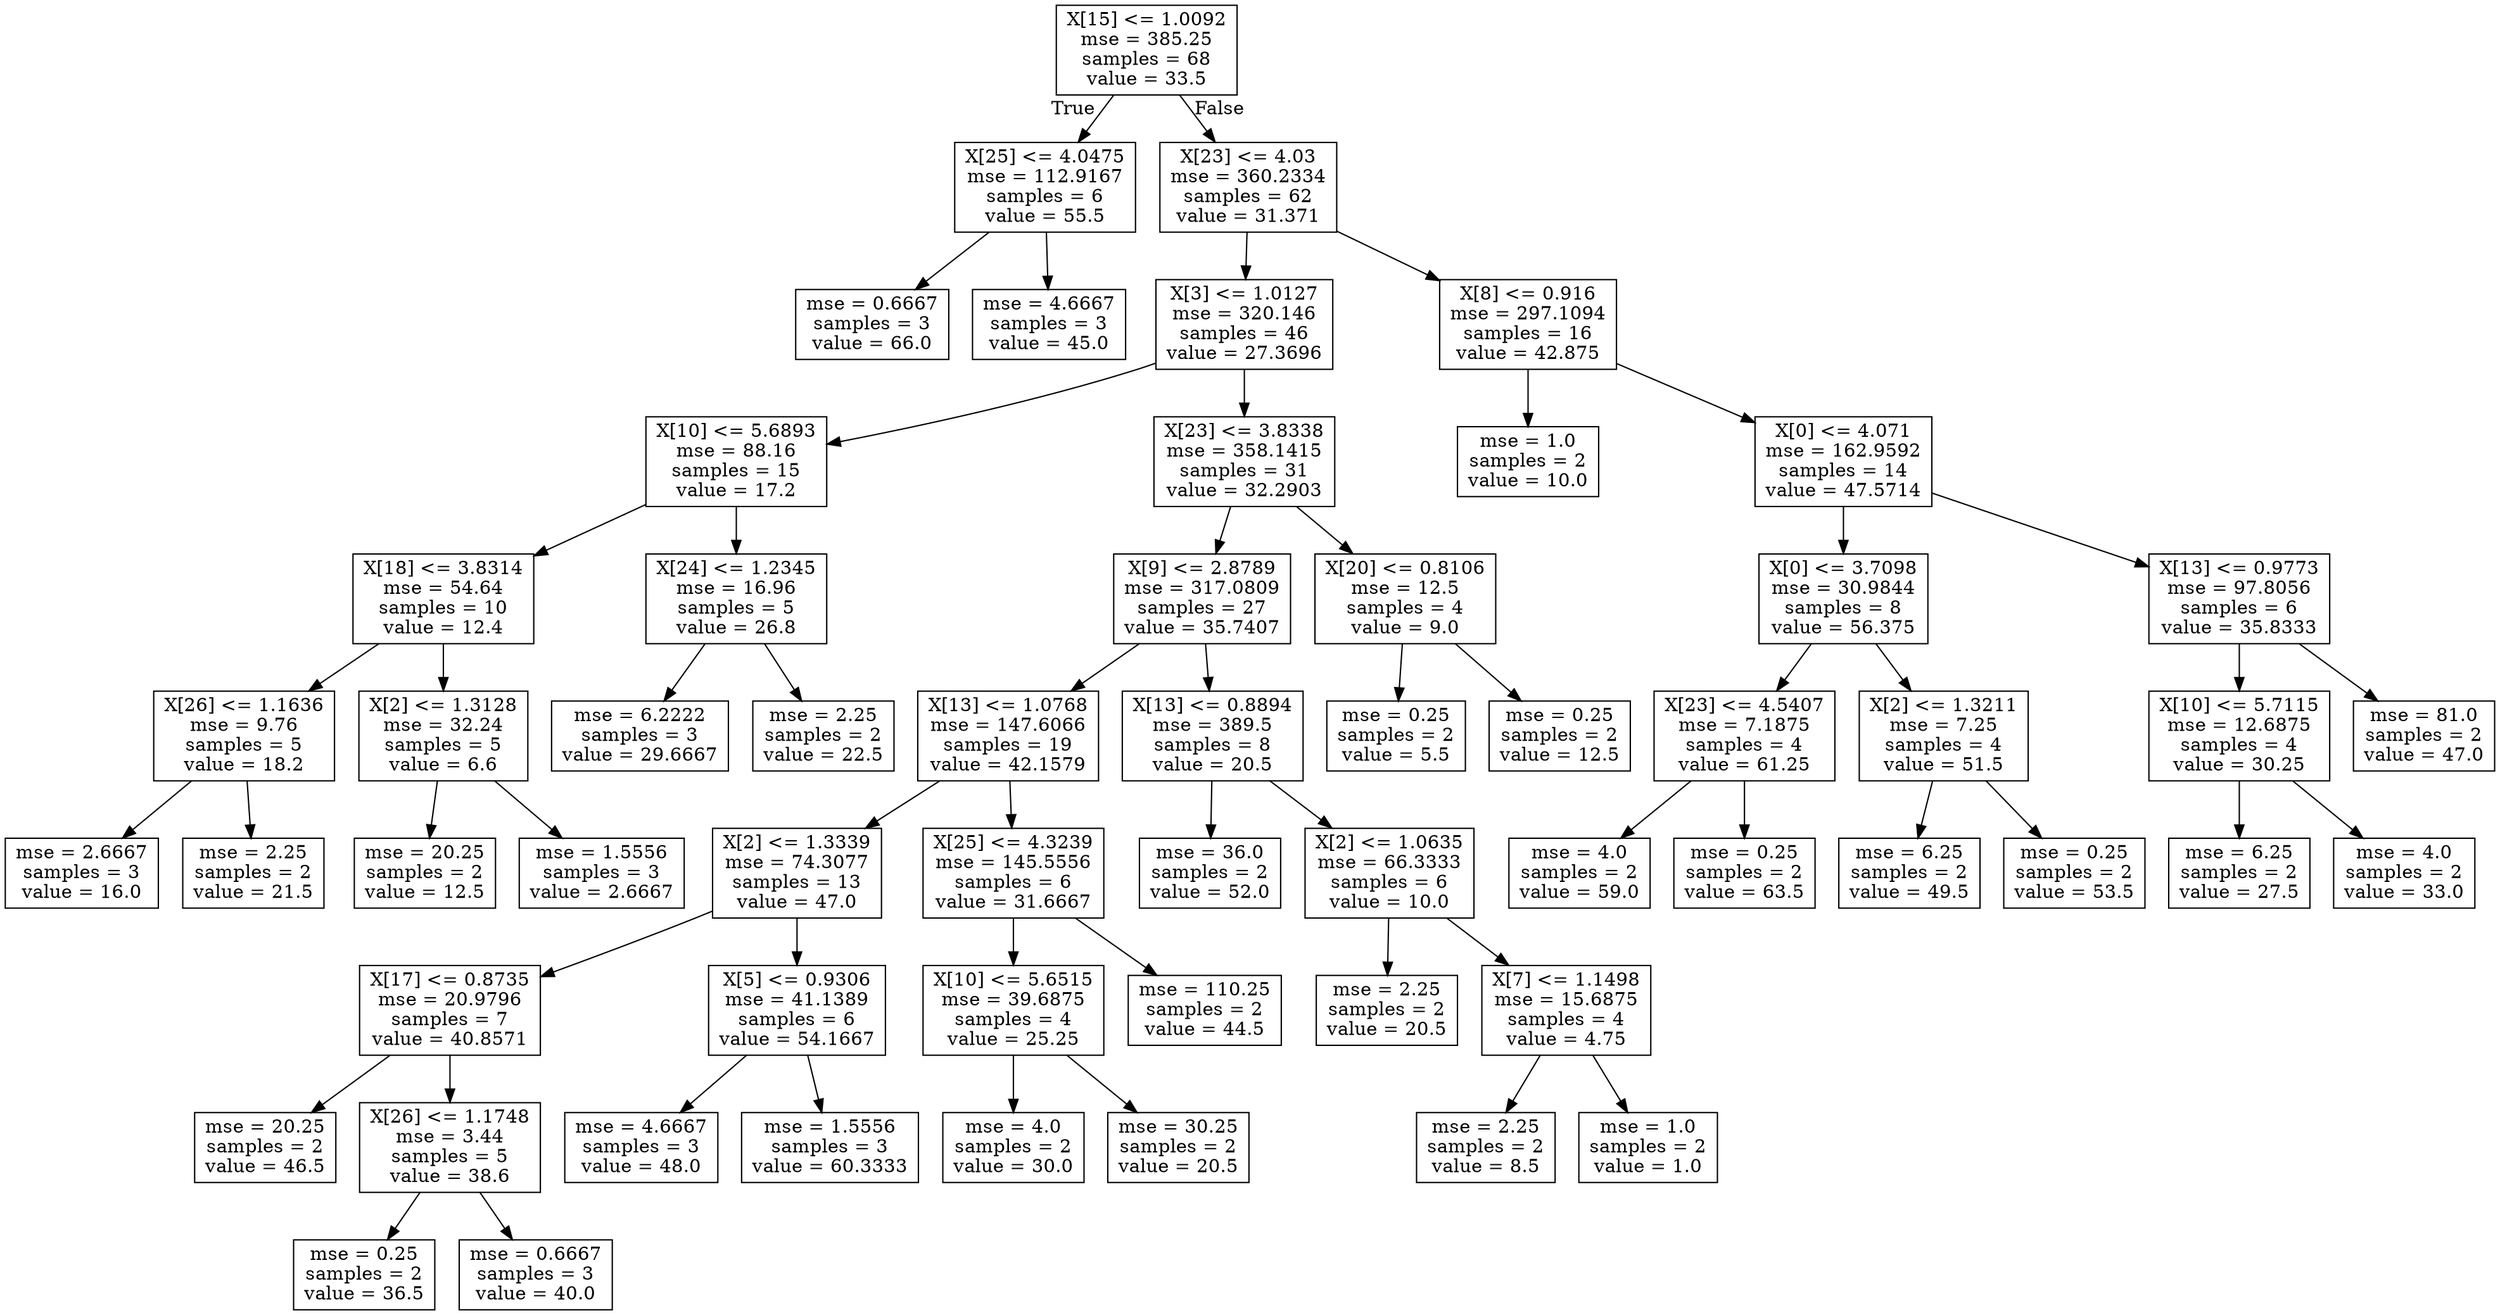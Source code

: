 digraph Tree {
node [shape=box] ;
0 [label="X[15] <= 1.0092\nmse = 385.25\nsamples = 68\nvalue = 33.5"] ;
1 [label="X[25] <= 4.0475\nmse = 112.9167\nsamples = 6\nvalue = 55.5"] ;
0 -> 1 [labeldistance=2.5, labelangle=45, headlabel="True"] ;
2 [label="mse = 0.6667\nsamples = 3\nvalue = 66.0"] ;
1 -> 2 ;
3 [label="mse = 4.6667\nsamples = 3\nvalue = 45.0"] ;
1 -> 3 ;
4 [label="X[23] <= 4.03\nmse = 360.2334\nsamples = 62\nvalue = 31.371"] ;
0 -> 4 [labeldistance=2.5, labelangle=-45, headlabel="False"] ;
5 [label="X[3] <= 1.0127\nmse = 320.146\nsamples = 46\nvalue = 27.3696"] ;
4 -> 5 ;
6 [label="X[10] <= 5.6893\nmse = 88.16\nsamples = 15\nvalue = 17.2"] ;
5 -> 6 ;
7 [label="X[18] <= 3.8314\nmse = 54.64\nsamples = 10\nvalue = 12.4"] ;
6 -> 7 ;
8 [label="X[26] <= 1.1636\nmse = 9.76\nsamples = 5\nvalue = 18.2"] ;
7 -> 8 ;
9 [label="mse = 2.6667\nsamples = 3\nvalue = 16.0"] ;
8 -> 9 ;
10 [label="mse = 2.25\nsamples = 2\nvalue = 21.5"] ;
8 -> 10 ;
11 [label="X[2] <= 1.3128\nmse = 32.24\nsamples = 5\nvalue = 6.6"] ;
7 -> 11 ;
12 [label="mse = 20.25\nsamples = 2\nvalue = 12.5"] ;
11 -> 12 ;
13 [label="mse = 1.5556\nsamples = 3\nvalue = 2.6667"] ;
11 -> 13 ;
14 [label="X[24] <= 1.2345\nmse = 16.96\nsamples = 5\nvalue = 26.8"] ;
6 -> 14 ;
15 [label="mse = 6.2222\nsamples = 3\nvalue = 29.6667"] ;
14 -> 15 ;
16 [label="mse = 2.25\nsamples = 2\nvalue = 22.5"] ;
14 -> 16 ;
17 [label="X[23] <= 3.8338\nmse = 358.1415\nsamples = 31\nvalue = 32.2903"] ;
5 -> 17 ;
18 [label="X[9] <= 2.8789\nmse = 317.0809\nsamples = 27\nvalue = 35.7407"] ;
17 -> 18 ;
19 [label="X[13] <= 1.0768\nmse = 147.6066\nsamples = 19\nvalue = 42.1579"] ;
18 -> 19 ;
20 [label="X[2] <= 1.3339\nmse = 74.3077\nsamples = 13\nvalue = 47.0"] ;
19 -> 20 ;
21 [label="X[17] <= 0.8735\nmse = 20.9796\nsamples = 7\nvalue = 40.8571"] ;
20 -> 21 ;
22 [label="mse = 20.25\nsamples = 2\nvalue = 46.5"] ;
21 -> 22 ;
23 [label="X[26] <= 1.1748\nmse = 3.44\nsamples = 5\nvalue = 38.6"] ;
21 -> 23 ;
24 [label="mse = 0.25\nsamples = 2\nvalue = 36.5"] ;
23 -> 24 ;
25 [label="mse = 0.6667\nsamples = 3\nvalue = 40.0"] ;
23 -> 25 ;
26 [label="X[5] <= 0.9306\nmse = 41.1389\nsamples = 6\nvalue = 54.1667"] ;
20 -> 26 ;
27 [label="mse = 4.6667\nsamples = 3\nvalue = 48.0"] ;
26 -> 27 ;
28 [label="mse = 1.5556\nsamples = 3\nvalue = 60.3333"] ;
26 -> 28 ;
29 [label="X[25] <= 4.3239\nmse = 145.5556\nsamples = 6\nvalue = 31.6667"] ;
19 -> 29 ;
30 [label="X[10] <= 5.6515\nmse = 39.6875\nsamples = 4\nvalue = 25.25"] ;
29 -> 30 ;
31 [label="mse = 4.0\nsamples = 2\nvalue = 30.0"] ;
30 -> 31 ;
32 [label="mse = 30.25\nsamples = 2\nvalue = 20.5"] ;
30 -> 32 ;
33 [label="mse = 110.25\nsamples = 2\nvalue = 44.5"] ;
29 -> 33 ;
34 [label="X[13] <= 0.8894\nmse = 389.5\nsamples = 8\nvalue = 20.5"] ;
18 -> 34 ;
35 [label="mse = 36.0\nsamples = 2\nvalue = 52.0"] ;
34 -> 35 ;
36 [label="X[2] <= 1.0635\nmse = 66.3333\nsamples = 6\nvalue = 10.0"] ;
34 -> 36 ;
37 [label="mse = 2.25\nsamples = 2\nvalue = 20.5"] ;
36 -> 37 ;
38 [label="X[7] <= 1.1498\nmse = 15.6875\nsamples = 4\nvalue = 4.75"] ;
36 -> 38 ;
39 [label="mse = 2.25\nsamples = 2\nvalue = 8.5"] ;
38 -> 39 ;
40 [label="mse = 1.0\nsamples = 2\nvalue = 1.0"] ;
38 -> 40 ;
41 [label="X[20] <= 0.8106\nmse = 12.5\nsamples = 4\nvalue = 9.0"] ;
17 -> 41 ;
42 [label="mse = 0.25\nsamples = 2\nvalue = 5.5"] ;
41 -> 42 ;
43 [label="mse = 0.25\nsamples = 2\nvalue = 12.5"] ;
41 -> 43 ;
44 [label="X[8] <= 0.916\nmse = 297.1094\nsamples = 16\nvalue = 42.875"] ;
4 -> 44 ;
45 [label="mse = 1.0\nsamples = 2\nvalue = 10.0"] ;
44 -> 45 ;
46 [label="X[0] <= 4.071\nmse = 162.9592\nsamples = 14\nvalue = 47.5714"] ;
44 -> 46 ;
47 [label="X[0] <= 3.7098\nmse = 30.9844\nsamples = 8\nvalue = 56.375"] ;
46 -> 47 ;
48 [label="X[23] <= 4.5407\nmse = 7.1875\nsamples = 4\nvalue = 61.25"] ;
47 -> 48 ;
49 [label="mse = 4.0\nsamples = 2\nvalue = 59.0"] ;
48 -> 49 ;
50 [label="mse = 0.25\nsamples = 2\nvalue = 63.5"] ;
48 -> 50 ;
51 [label="X[2] <= 1.3211\nmse = 7.25\nsamples = 4\nvalue = 51.5"] ;
47 -> 51 ;
52 [label="mse = 6.25\nsamples = 2\nvalue = 49.5"] ;
51 -> 52 ;
53 [label="mse = 0.25\nsamples = 2\nvalue = 53.5"] ;
51 -> 53 ;
54 [label="X[13] <= 0.9773\nmse = 97.8056\nsamples = 6\nvalue = 35.8333"] ;
46 -> 54 ;
55 [label="X[10] <= 5.7115\nmse = 12.6875\nsamples = 4\nvalue = 30.25"] ;
54 -> 55 ;
56 [label="mse = 6.25\nsamples = 2\nvalue = 27.5"] ;
55 -> 56 ;
57 [label="mse = 4.0\nsamples = 2\nvalue = 33.0"] ;
55 -> 57 ;
58 [label="mse = 81.0\nsamples = 2\nvalue = 47.0"] ;
54 -> 58 ;
}